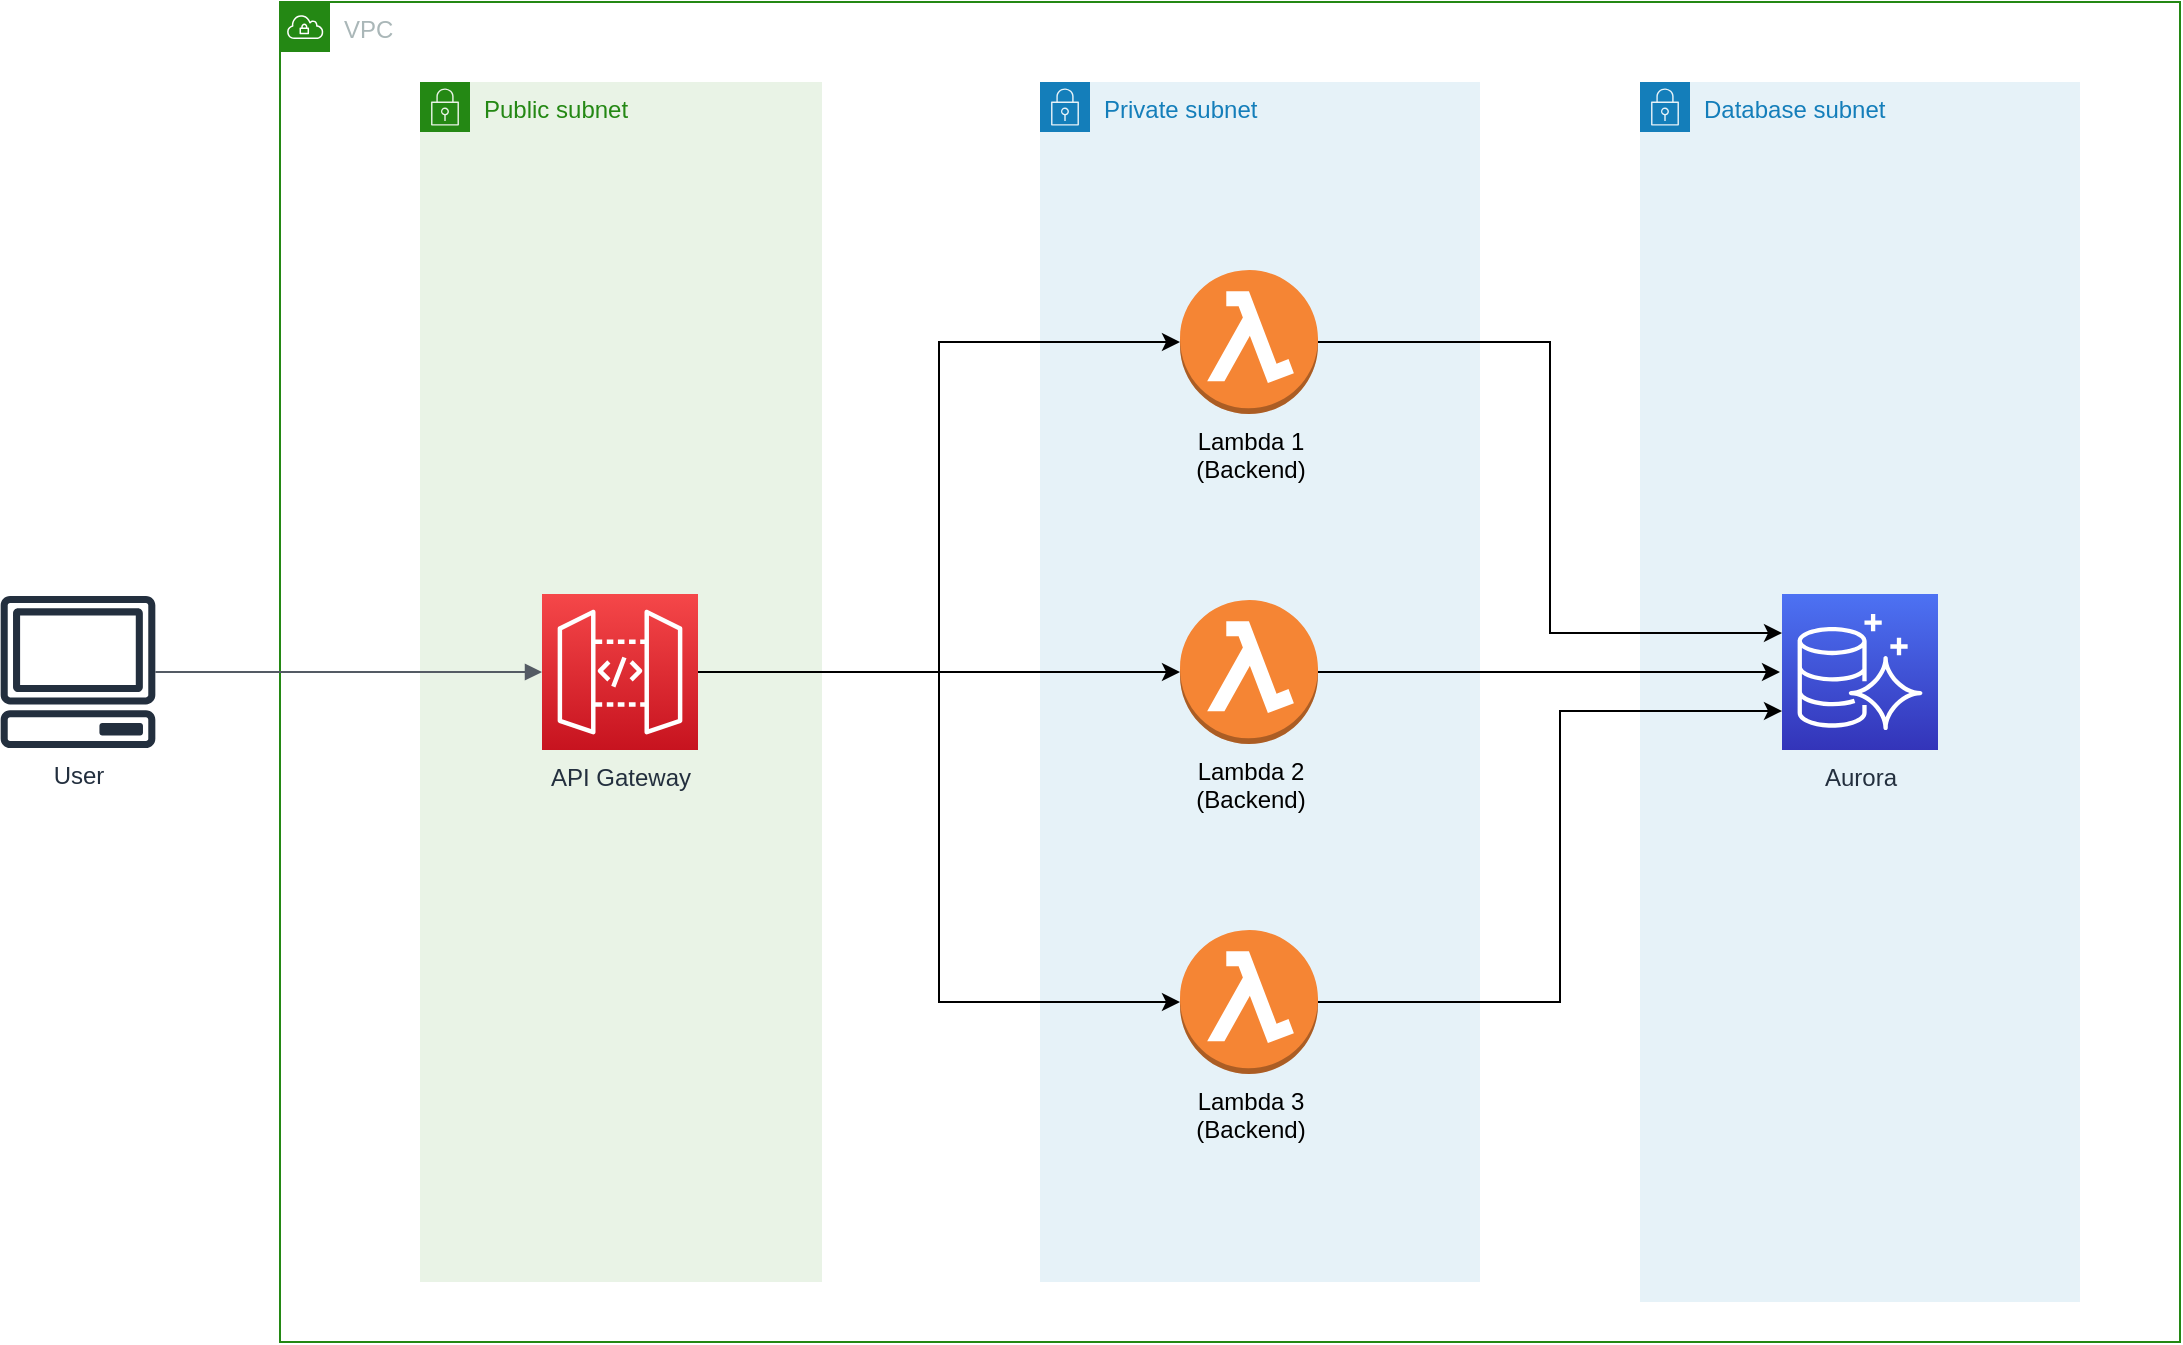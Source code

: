 <mxfile version="14.6.6"><diagram id="hSVtxNXWe1GTrrwSFGgC" name="Page-1"><mxGraphModel dx="1422" dy="742" grid="1" gridSize="10" guides="1" tooltips="1" connect="1" arrows="1" fold="1" page="1" pageScale="1" pageWidth="1654" pageHeight="1169" math="0" shadow="0"><root><mxCell id="0"/><mxCell id="1" parent="0"/><mxCell id="GzsSLhBum1zIfL5Yt7WW-1" value="VPC" style="points=[[0,0],[0.25,0],[0.5,0],[0.75,0],[1,0],[1,0.25],[1,0.5],[1,0.75],[1,1],[0.75,1],[0.5,1],[0.25,1],[0,1],[0,0.75],[0,0.5],[0,0.25]];outlineConnect=0;gradientColor=none;html=1;whiteSpace=wrap;fontSize=12;fontStyle=0;shape=mxgraph.aws4.group;grIcon=mxgraph.aws4.group_vpc;strokeColor=#248814;fillColor=none;verticalAlign=top;align=left;spacingLeft=30;fontColor=#AAB7B8;dashed=0;" vertex="1" parent="1"><mxGeometry x="640" y="320" width="950" height="670" as="geometry"/></mxCell><mxCell id="GzsSLhBum1zIfL5Yt7WW-2" value="Public subnet" style="points=[[0,0],[0.25,0],[0.5,0],[0.75,0],[1,0],[1,0.25],[1,0.5],[1,0.75],[1,1],[0.75,1],[0.5,1],[0.25,1],[0,1],[0,0.75],[0,0.5],[0,0.25]];outlineConnect=0;gradientColor=none;html=1;whiteSpace=wrap;fontSize=12;fontStyle=0;shape=mxgraph.aws4.group;grIcon=mxgraph.aws4.group_security_group;grStroke=0;strokeColor=#248814;fillColor=#E9F3E6;verticalAlign=top;align=left;spacingLeft=30;fontColor=#248814;dashed=0;" vertex="1" parent="1"><mxGeometry x="710" y="360" width="201" height="600" as="geometry"/></mxCell><mxCell id="GzsSLhBum1zIfL5Yt7WW-4" value="API Gateway" style="points=[[0,0,0],[0.25,0,0],[0.5,0,0],[0.75,0,0],[1,0,0],[0,1,0],[0.25,1,0],[0.5,1,0],[0.75,1,0],[1,1,0],[0,0.25,0],[0,0.5,0],[0,0.75,0],[1,0.25,0],[1,0.5,0],[1,0.75,0]];outlineConnect=0;fontColor=#232F3E;gradientColor=#F54749;gradientDirection=north;fillColor=#C7131F;strokeColor=#ffffff;dashed=0;verticalLabelPosition=bottom;verticalAlign=top;align=center;html=1;fontSize=12;fontStyle=0;aspect=fixed;shape=mxgraph.aws4.resourceIcon;resIcon=mxgraph.aws4.api_gateway;" vertex="1" parent="1"><mxGeometry x="771" y="616" width="78" height="78" as="geometry"/></mxCell><mxCell id="GzsSLhBum1zIfL5Yt7WW-9" value="User" style="outlineConnect=0;fontColor=#232F3E;gradientColor=none;fillColor=#232F3E;strokeColor=none;dashed=0;verticalLabelPosition=bottom;verticalAlign=top;align=center;html=1;fontSize=12;fontStyle=0;aspect=fixed;pointerEvents=1;shape=mxgraph.aws4.client;" vertex="1" parent="1"><mxGeometry x="500" y="617" width="78" height="76" as="geometry"/></mxCell><mxCell id="GzsSLhBum1zIfL5Yt7WW-11" value="" style="edgeStyle=orthogonalEdgeStyle;html=1;endArrow=block;elbow=vertical;startArrow=none;endFill=1;strokeColor=#545B64;rounded=0;entryX=0;entryY=0.5;entryDx=0;entryDy=0;entryPerimeter=0;" edge="1" parent="1" source="GzsSLhBum1zIfL5Yt7WW-9" target="GzsSLhBum1zIfL5Yt7WW-4"><mxGeometry width="100" relative="1" as="geometry"><mxPoint x="190" y="320" as="sourcePoint"/><mxPoint x="220" y="320" as="targetPoint"/></mxGeometry></mxCell><mxCell id="GzsSLhBum1zIfL5Yt7WW-12" value="Private subnet" style="points=[[0,0],[0.25,0],[0.5,0],[0.75,0],[1,0],[1,0.25],[1,0.5],[1,0.75],[1,1],[0.75,1],[0.5,1],[0.25,1],[0,1],[0,0.75],[0,0.5],[0,0.25]];outlineConnect=0;gradientColor=none;html=1;whiteSpace=wrap;fontSize=12;fontStyle=0;shape=mxgraph.aws4.group;grIcon=mxgraph.aws4.group_security_group;grStroke=0;strokeColor=#147EBA;fillColor=#E6F2F8;verticalAlign=top;align=left;spacingLeft=30;fontColor=#147EBA;dashed=0;" vertex="1" parent="1"><mxGeometry x="1020" y="360" width="220" height="600" as="geometry"/></mxCell><mxCell id="GzsSLhBum1zIfL5Yt7WW-13" value="&lt;div&gt;Lambda 3&lt;br&gt;&lt;/div&gt;&lt;div&gt;(Backend)&lt;/div&gt;" style="outlineConnect=0;dashed=0;verticalLabelPosition=bottom;verticalAlign=top;align=center;html=1;shape=mxgraph.aws3.lambda_function;fillColor=#F58534;gradientColor=none;" vertex="1" parent="1"><mxGeometry x="1090" y="784" width="69" height="72" as="geometry"/></mxCell><mxCell id="GzsSLhBum1zIfL5Yt7WW-14" value="&lt;div&gt;Lambda 2&lt;br&gt;&lt;/div&gt;&lt;div&gt;(Backend)&lt;/div&gt;" style="outlineConnect=0;dashed=0;verticalLabelPosition=bottom;verticalAlign=top;align=center;html=1;shape=mxgraph.aws3.lambda_function;fillColor=#F58534;gradientColor=none;" vertex="1" parent="1"><mxGeometry x="1090" y="619" width="69" height="72" as="geometry"/></mxCell><mxCell id="GzsSLhBum1zIfL5Yt7WW-15" value="&lt;div&gt;Lambda 1&lt;br&gt;&lt;/div&gt;&lt;div&gt;(Backend)&lt;br&gt;&lt;/div&gt;" style="outlineConnect=0;dashed=0;verticalLabelPosition=bottom;verticalAlign=top;align=center;html=1;shape=mxgraph.aws3.lambda_function;fillColor=#F58534;gradientColor=none;" vertex="1" parent="1"><mxGeometry x="1090" y="454" width="69" height="72" as="geometry"/></mxCell><mxCell id="GzsSLhBum1zIfL5Yt7WW-19" value="Database subnet" style="points=[[0,0],[0.25,0],[0.5,0],[0.75,0],[1,0],[1,0.25],[1,0.5],[1,0.75],[1,1],[0.75,1],[0.5,1],[0.25,1],[0,1],[0,0.75],[0,0.5],[0,0.25]];outlineConnect=0;gradientColor=none;html=1;whiteSpace=wrap;fontSize=12;fontStyle=0;shape=mxgraph.aws4.group;grIcon=mxgraph.aws4.group_security_group;grStroke=0;strokeColor=#147EBA;fillColor=#E6F2F8;verticalAlign=top;align=left;spacingLeft=30;fontColor=#147EBA;dashed=0;" vertex="1" parent="1"><mxGeometry x="1320" y="360" width="220" height="610" as="geometry"/></mxCell><mxCell id="GzsSLhBum1zIfL5Yt7WW-21" value="Aurora" style="points=[[0,0,0],[0.25,0,0],[0.5,0,0],[0.75,0,0],[1,0,0],[0,1,0],[0.25,1,0],[0.5,1,0],[0.75,1,0],[1,1,0],[0,0.25,0],[0,0.5,0],[0,0.75,0],[1,0.25,0],[1,0.5,0],[1,0.75,0]];outlineConnect=0;fontColor=#232F3E;gradientColor=#4D72F3;gradientDirection=north;fillColor=#3334B9;strokeColor=#ffffff;dashed=0;verticalLabelPosition=bottom;verticalAlign=top;align=center;html=1;fontSize=12;fontStyle=0;aspect=fixed;shape=mxgraph.aws4.resourceIcon;resIcon=mxgraph.aws4.aurora;" vertex="1" parent="1"><mxGeometry x="1391" y="616" width="78" height="78" as="geometry"/></mxCell><mxCell id="GzsSLhBum1zIfL5Yt7WW-23" style="edgeStyle=orthogonalEdgeStyle;rounded=0;orthogonalLoop=1;jettySize=auto;html=1;exitX=1;exitY=0.5;exitDx=0;exitDy=0;exitPerimeter=0;entryX=0;entryY=0.25;entryDx=0;entryDy=0;entryPerimeter=0;" edge="1" parent="1" source="GzsSLhBum1zIfL5Yt7WW-15" target="GzsSLhBum1zIfL5Yt7WW-21"><mxGeometry relative="1" as="geometry"/></mxCell><mxCell id="GzsSLhBum1zIfL5Yt7WW-24" style="edgeStyle=orthogonalEdgeStyle;rounded=0;orthogonalLoop=1;jettySize=auto;html=1;exitX=1;exitY=0.5;exitDx=0;exitDy=0;exitPerimeter=0;" edge="1" parent="1" source="GzsSLhBum1zIfL5Yt7WW-14"><mxGeometry relative="1" as="geometry"><mxPoint x="1390" y="655" as="targetPoint"/></mxGeometry></mxCell><mxCell id="GzsSLhBum1zIfL5Yt7WW-25" style="edgeStyle=orthogonalEdgeStyle;rounded=0;orthogonalLoop=1;jettySize=auto;html=1;exitX=1;exitY=0.5;exitDx=0;exitDy=0;exitPerimeter=0;entryX=0;entryY=0.75;entryDx=0;entryDy=0;entryPerimeter=0;" edge="1" parent="1" source="GzsSLhBum1zIfL5Yt7WW-13" target="GzsSLhBum1zIfL5Yt7WW-21"><mxGeometry relative="1" as="geometry"><mxPoint x="1390" y="660" as="targetPoint"/><Array as="points"><mxPoint x="1280" y="820"/><mxPoint x="1280" y="675"/></Array></mxGeometry></mxCell><mxCell id="GzsSLhBum1zIfL5Yt7WW-30" style="edgeStyle=orthogonalEdgeStyle;rounded=0;orthogonalLoop=1;jettySize=auto;html=1;exitX=1;exitY=0.5;exitDx=0;exitDy=0;exitPerimeter=0;entryX=0;entryY=0.5;entryDx=0;entryDy=0;entryPerimeter=0;" edge="1" parent="1" source="GzsSLhBum1zIfL5Yt7WW-4" target="GzsSLhBum1zIfL5Yt7WW-13"><mxGeometry relative="1" as="geometry"/></mxCell><mxCell id="GzsSLhBum1zIfL5Yt7WW-28" style="edgeStyle=orthogonalEdgeStyle;rounded=0;orthogonalLoop=1;jettySize=auto;html=1;exitX=1;exitY=0.5;exitDx=0;exitDy=0;exitPerimeter=0;entryX=0;entryY=0.5;entryDx=0;entryDy=0;entryPerimeter=0;" edge="1" parent="1" source="GzsSLhBum1zIfL5Yt7WW-4" target="GzsSLhBum1zIfL5Yt7WW-14"><mxGeometry relative="1" as="geometry"/></mxCell><mxCell id="GzsSLhBum1zIfL5Yt7WW-29" style="edgeStyle=orthogonalEdgeStyle;rounded=0;orthogonalLoop=1;jettySize=auto;html=1;exitX=1;exitY=0.5;exitDx=0;exitDy=0;exitPerimeter=0;entryX=0;entryY=0.5;entryDx=0;entryDy=0;entryPerimeter=0;" edge="1" parent="1" source="GzsSLhBum1zIfL5Yt7WW-4" target="GzsSLhBum1zIfL5Yt7WW-15"><mxGeometry relative="1" as="geometry"/></mxCell></root></mxGraphModel></diagram></mxfile>